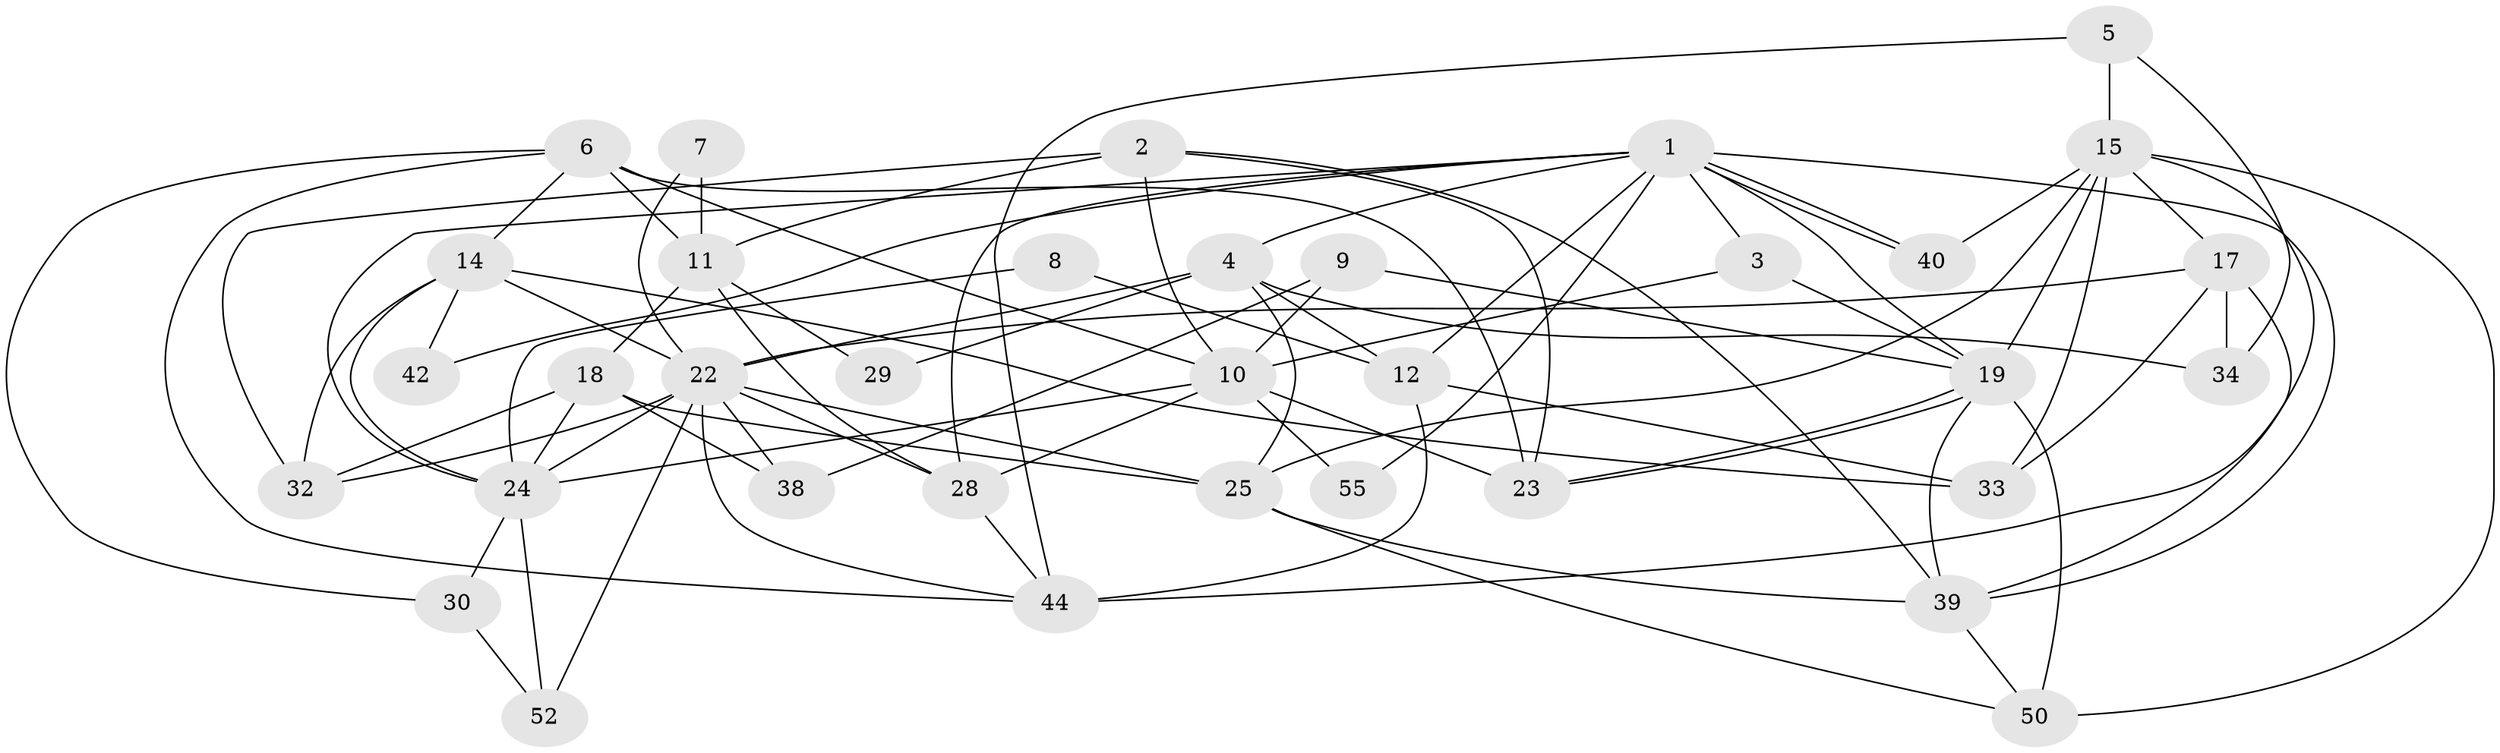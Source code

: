 // original degree distribution, {7: 0.03636363636363636, 3: 0.3090909090909091, 4: 0.23636363636363636, 2: 0.12727272727272726, 5: 0.18181818181818182, 6: 0.09090909090909091, 9: 0.01818181818181818}
// Generated by graph-tools (version 1.1) at 2025/11/02/27/25 16:11:18]
// undirected, 35 vertices, 86 edges
graph export_dot {
graph [start="1"]
  node [color=gray90,style=filled];
  1 [super="+26"];
  2 [super="+47"];
  3 [super="+13"];
  4 [super="+51"];
  5;
  6 [super="+45"];
  7;
  8;
  9;
  10 [super="+20"];
  11 [super="+37"];
  12;
  14 [super="+16"];
  15 [super="+21"];
  17 [super="+27"];
  18 [super="+31"];
  19 [super="+36"];
  22 [super="+53"];
  23;
  24 [super="+54"];
  25 [super="+46"];
  28;
  29;
  30;
  32 [super="+35"];
  33 [super="+43"];
  34 [super="+41"];
  38;
  39 [super="+48"];
  40;
  42;
  44 [super="+49"];
  50;
  52;
  55;
  1 -- 40;
  1 -- 40;
  1 -- 28;
  1 -- 4;
  1 -- 12;
  1 -- 42;
  1 -- 19;
  1 -- 3;
  1 -- 55;
  1 -- 39;
  1 -- 24;
  2 -- 11;
  2 -- 23;
  2 -- 10;
  2 -- 32;
  2 -- 39;
  3 -- 19;
  3 -- 10;
  4 -- 29;
  4 -- 34 [weight=2];
  4 -- 12;
  4 -- 22;
  4 -- 25;
  5 -- 44;
  5 -- 15;
  5 -- 34;
  6 -- 11;
  6 -- 14;
  6 -- 44;
  6 -- 10 [weight=2];
  6 -- 30;
  6 -- 23;
  7 -- 22;
  7 -- 11;
  8 -- 12;
  8 -- 24;
  9 -- 10;
  9 -- 38;
  9 -- 19;
  10 -- 23;
  10 -- 55;
  10 -- 24;
  10 -- 28;
  11 -- 29;
  11 -- 28;
  11 -- 18;
  12 -- 33;
  12 -- 44;
  14 -- 33;
  14 -- 42;
  14 -- 22;
  14 -- 24;
  14 -- 32;
  15 -- 17;
  15 -- 25 [weight=2];
  15 -- 40;
  15 -- 44;
  15 -- 33;
  15 -- 50;
  15 -- 19;
  17 -- 33;
  17 -- 34;
  17 -- 39;
  17 -- 22;
  18 -- 25;
  18 -- 32;
  18 -- 38;
  18 -- 24;
  19 -- 23;
  19 -- 23;
  19 -- 50;
  19 -- 39;
  22 -- 38;
  22 -- 52;
  22 -- 28;
  22 -- 25;
  22 -- 44;
  22 -- 32;
  22 -- 24;
  24 -- 52;
  24 -- 30;
  25 -- 50;
  25 -- 39;
  28 -- 44;
  30 -- 52;
  39 -- 50;
}
